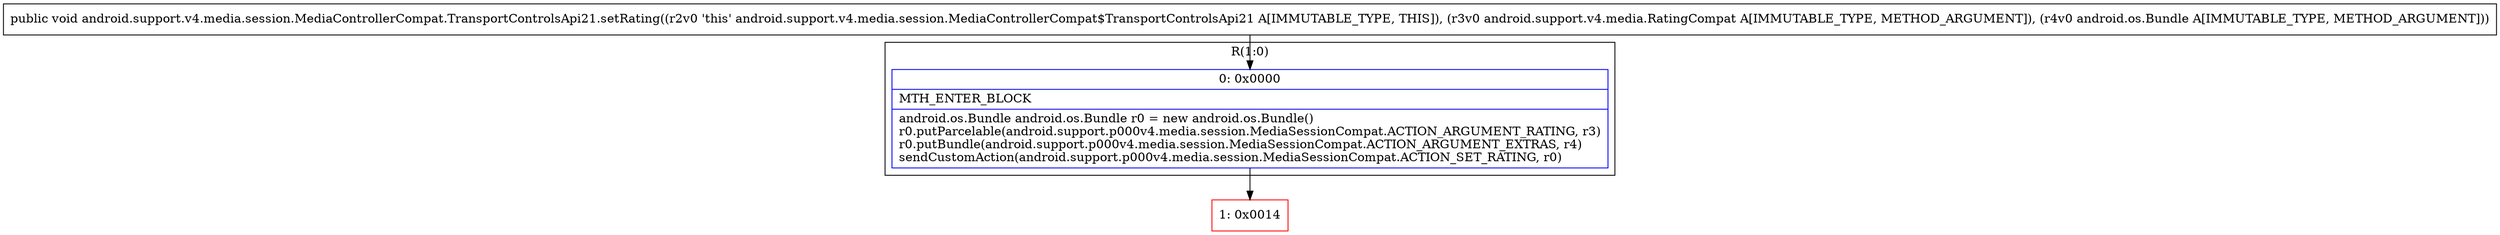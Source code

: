 digraph "CFG forandroid.support.v4.media.session.MediaControllerCompat.TransportControlsApi21.setRating(Landroid\/support\/v4\/media\/RatingCompat;Landroid\/os\/Bundle;)V" {
subgraph cluster_Region_509045447 {
label = "R(1:0)";
node [shape=record,color=blue];
Node_0 [shape=record,label="{0\:\ 0x0000|MTH_ENTER_BLOCK\l|android.os.Bundle android.os.Bundle r0 = new android.os.Bundle()\lr0.putParcelable(android.support.p000v4.media.session.MediaSessionCompat.ACTION_ARGUMENT_RATING, r3)\lr0.putBundle(android.support.p000v4.media.session.MediaSessionCompat.ACTION_ARGUMENT_EXTRAS, r4)\lsendCustomAction(android.support.p000v4.media.session.MediaSessionCompat.ACTION_SET_RATING, r0)\l}"];
}
Node_1 [shape=record,color=red,label="{1\:\ 0x0014}"];
MethodNode[shape=record,label="{public void android.support.v4.media.session.MediaControllerCompat.TransportControlsApi21.setRating((r2v0 'this' android.support.v4.media.session.MediaControllerCompat$TransportControlsApi21 A[IMMUTABLE_TYPE, THIS]), (r3v0 android.support.v4.media.RatingCompat A[IMMUTABLE_TYPE, METHOD_ARGUMENT]), (r4v0 android.os.Bundle A[IMMUTABLE_TYPE, METHOD_ARGUMENT])) }"];
MethodNode -> Node_0;
Node_0 -> Node_1;
}

